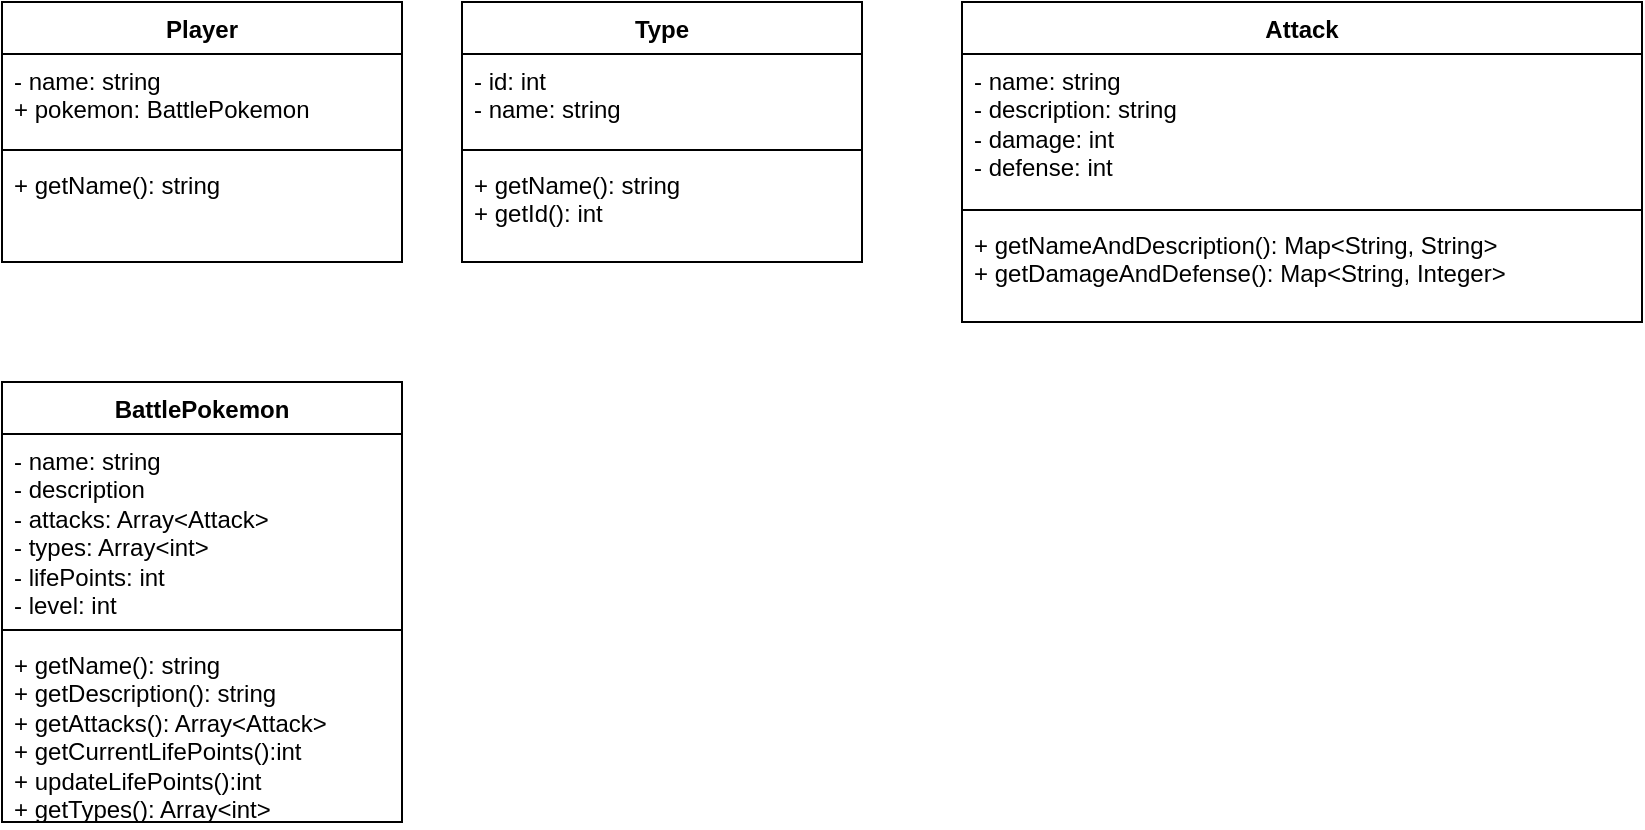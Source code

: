 <mxfile version="24.7.17">
  <diagram name="Página-1" id="M5E9Ukwn2B_Ok7jr5FLv">
    <mxGraphModel dx="1877" dy="557" grid="1" gridSize="10" guides="1" tooltips="1" connect="1" arrows="1" fold="1" page="1" pageScale="1" pageWidth="827" pageHeight="1169" math="0" shadow="0">
      <root>
        <mxCell id="0" />
        <mxCell id="1" parent="0" />
        <mxCell id="Njrjkka3Lx1LF5MLFgMk-5" value="Player" style="swimlane;fontStyle=1;align=center;verticalAlign=top;childLayout=stackLayout;horizontal=1;startSize=26;horizontalStack=0;resizeParent=1;resizeParentMax=0;resizeLast=0;collapsible=1;marginBottom=0;whiteSpace=wrap;html=1;" parent="1" vertex="1">
          <mxGeometry x="-180" y="120" width="200" height="130" as="geometry" />
        </mxCell>
        <mxCell id="Njrjkka3Lx1LF5MLFgMk-6" value="- name: string&lt;div&gt;+ pokemon: BattlePokemon&lt;/div&gt;" style="text;strokeColor=none;fillColor=none;align=left;verticalAlign=top;spacingLeft=4;spacingRight=4;overflow=hidden;rotatable=0;points=[[0,0.5],[1,0.5]];portConstraint=eastwest;whiteSpace=wrap;html=1;" parent="Njrjkka3Lx1LF5MLFgMk-5" vertex="1">
          <mxGeometry y="26" width="200" height="44" as="geometry" />
        </mxCell>
        <mxCell id="Njrjkka3Lx1LF5MLFgMk-7" value="" style="line;strokeWidth=1;fillColor=none;align=left;verticalAlign=middle;spacingTop=-1;spacingLeft=3;spacingRight=3;rotatable=0;labelPosition=right;points=[];portConstraint=eastwest;strokeColor=inherit;" parent="Njrjkka3Lx1LF5MLFgMk-5" vertex="1">
          <mxGeometry y="70" width="200" height="8" as="geometry" />
        </mxCell>
        <mxCell id="Njrjkka3Lx1LF5MLFgMk-8" value="+ getName(): string&lt;div&gt;&lt;br&gt;&lt;/div&gt;" style="text;strokeColor=none;fillColor=none;align=left;verticalAlign=top;spacingLeft=4;spacingRight=4;overflow=hidden;rotatable=0;points=[[0,0.5],[1,0.5]];portConstraint=eastwest;whiteSpace=wrap;html=1;" parent="Njrjkka3Lx1LF5MLFgMk-5" vertex="1">
          <mxGeometry y="78" width="200" height="52" as="geometry" />
        </mxCell>
        <mxCell id="Njrjkka3Lx1LF5MLFgMk-9" value="Type" style="swimlane;fontStyle=1;align=center;verticalAlign=top;childLayout=stackLayout;horizontal=1;startSize=26;horizontalStack=0;resizeParent=1;resizeParentMax=0;resizeLast=0;collapsible=1;marginBottom=0;whiteSpace=wrap;html=1;" parent="1" vertex="1">
          <mxGeometry x="50" y="120" width="200" height="130" as="geometry" />
        </mxCell>
        <mxCell id="Njrjkka3Lx1LF5MLFgMk-10" value="- id: int&lt;div&gt;- name: string&lt;/div&gt;&lt;div&gt;&lt;br&gt;&lt;/div&gt;" style="text;strokeColor=none;fillColor=none;align=left;verticalAlign=top;spacingLeft=4;spacingRight=4;overflow=hidden;rotatable=0;points=[[0,0.5],[1,0.5]];portConstraint=eastwest;whiteSpace=wrap;html=1;" parent="Njrjkka3Lx1LF5MLFgMk-9" vertex="1">
          <mxGeometry y="26" width="200" height="44" as="geometry" />
        </mxCell>
        <mxCell id="Njrjkka3Lx1LF5MLFgMk-11" value="" style="line;strokeWidth=1;fillColor=none;align=left;verticalAlign=middle;spacingTop=-1;spacingLeft=3;spacingRight=3;rotatable=0;labelPosition=right;points=[];portConstraint=eastwest;strokeColor=inherit;" parent="Njrjkka3Lx1LF5MLFgMk-9" vertex="1">
          <mxGeometry y="70" width="200" height="8" as="geometry" />
        </mxCell>
        <mxCell id="Njrjkka3Lx1LF5MLFgMk-12" value="+ getName(): string&lt;div&gt;+ getId(): int&lt;/div&gt;" style="text;strokeColor=none;fillColor=none;align=left;verticalAlign=top;spacingLeft=4;spacingRight=4;overflow=hidden;rotatable=0;points=[[0,0.5],[1,0.5]];portConstraint=eastwest;whiteSpace=wrap;html=1;" parent="Njrjkka3Lx1LF5MLFgMk-9" vertex="1">
          <mxGeometry y="78" width="200" height="52" as="geometry" />
        </mxCell>
        <mxCell id="2MzJDst9__XFJJrHEvlw-1" value="Attack" style="swimlane;fontStyle=1;align=center;verticalAlign=top;childLayout=stackLayout;horizontal=1;startSize=26;horizontalStack=0;resizeParent=1;resizeParentMax=0;resizeLast=0;collapsible=1;marginBottom=0;whiteSpace=wrap;html=1;" parent="1" vertex="1">
          <mxGeometry x="300" y="120" width="340" height="160" as="geometry" />
        </mxCell>
        <mxCell id="2MzJDst9__XFJJrHEvlw-2" value="&lt;div&gt;- name: string&lt;/div&gt;&lt;div&gt;- description: string&lt;/div&gt;&lt;div&gt;- damage: int&lt;/div&gt;&lt;div&gt;- defense: int&lt;/div&gt;" style="text;strokeColor=none;fillColor=none;align=left;verticalAlign=top;spacingLeft=4;spacingRight=4;overflow=hidden;rotatable=0;points=[[0,0.5],[1,0.5]];portConstraint=eastwest;whiteSpace=wrap;html=1;" parent="2MzJDst9__XFJJrHEvlw-1" vertex="1">
          <mxGeometry y="26" width="340" height="74" as="geometry" />
        </mxCell>
        <mxCell id="2MzJDst9__XFJJrHEvlw-3" value="" style="line;strokeWidth=1;fillColor=none;align=left;verticalAlign=middle;spacingTop=-1;spacingLeft=3;spacingRight=3;rotatable=0;labelPosition=right;points=[];portConstraint=eastwest;strokeColor=inherit;" parent="2MzJDst9__XFJJrHEvlw-1" vertex="1">
          <mxGeometry y="100" width="340" height="8" as="geometry" />
        </mxCell>
        <mxCell id="2MzJDst9__XFJJrHEvlw-4" value="+ getNameAndDescription(): Map&amp;lt;String, String&amp;gt;&lt;div&gt;+ getDamageAndDefense&lt;span style=&quot;background-color: initial;&quot;&gt;(): Map&amp;lt;String, Integer&amp;gt;&lt;/span&gt;&lt;/div&gt;" style="text;strokeColor=none;fillColor=none;align=left;verticalAlign=top;spacingLeft=4;spacingRight=4;overflow=hidden;rotatable=0;points=[[0,0.5],[1,0.5]];portConstraint=eastwest;whiteSpace=wrap;html=1;" parent="2MzJDst9__XFJJrHEvlw-1" vertex="1">
          <mxGeometry y="108" width="340" height="52" as="geometry" />
        </mxCell>
        <mxCell id="2MzJDst9__XFJJrHEvlw-5" value="BattlePokemon" style="swimlane;fontStyle=1;align=center;verticalAlign=top;childLayout=stackLayout;horizontal=1;startSize=26;horizontalStack=0;resizeParent=1;resizeParentMax=0;resizeLast=0;collapsible=1;marginBottom=0;whiteSpace=wrap;html=1;" parent="1" vertex="1">
          <mxGeometry x="-180" y="310" width="200" height="220" as="geometry" />
        </mxCell>
        <mxCell id="2MzJDst9__XFJJrHEvlw-6" value="&lt;div&gt;- name: string&lt;/div&gt;&lt;div&gt;- description&lt;/div&gt;&lt;div&gt;- attacks: Array&amp;lt;Attack&amp;gt;&lt;/div&gt;&lt;div&gt;- types: Array&amp;lt;int&amp;gt;&lt;/div&gt;&lt;div&gt;- lifePoints: int&lt;/div&gt;&lt;div&gt;- level: int&lt;/div&gt;" style="text;strokeColor=none;fillColor=none;align=left;verticalAlign=top;spacingLeft=4;spacingRight=4;overflow=hidden;rotatable=0;points=[[0,0.5],[1,0.5]];portConstraint=eastwest;whiteSpace=wrap;html=1;" parent="2MzJDst9__XFJJrHEvlw-5" vertex="1">
          <mxGeometry y="26" width="200" height="94" as="geometry" />
        </mxCell>
        <mxCell id="2MzJDst9__XFJJrHEvlw-7" value="" style="line;strokeWidth=1;fillColor=none;align=left;verticalAlign=middle;spacingTop=-1;spacingLeft=3;spacingRight=3;rotatable=0;labelPosition=right;points=[];portConstraint=eastwest;strokeColor=inherit;" parent="2MzJDst9__XFJJrHEvlw-5" vertex="1">
          <mxGeometry y="120" width="200" height="8" as="geometry" />
        </mxCell>
        <mxCell id="2MzJDst9__XFJJrHEvlw-8" value="+ getName(): string&lt;div&gt;+ getDescription(): string&lt;/div&gt;&lt;div&gt;+ getAttacks(): Array&amp;lt;Attack&amp;gt;&lt;/div&gt;&lt;div&gt;+ getCurrentLifePoints():int&lt;/div&gt;&lt;div&gt;+ updateLifePoints():int&lt;/div&gt;&lt;div&gt;+ getTypes(): Array&amp;lt;int&amp;gt;&lt;/div&gt;" style="text;strokeColor=none;fillColor=none;align=left;verticalAlign=top;spacingLeft=4;spacingRight=4;overflow=hidden;rotatable=0;points=[[0,0.5],[1,0.5]];portConstraint=eastwest;whiteSpace=wrap;html=1;" parent="2MzJDst9__XFJJrHEvlw-5" vertex="1">
          <mxGeometry y="128" width="200" height="92" as="geometry" />
        </mxCell>
      </root>
    </mxGraphModel>
  </diagram>
</mxfile>
